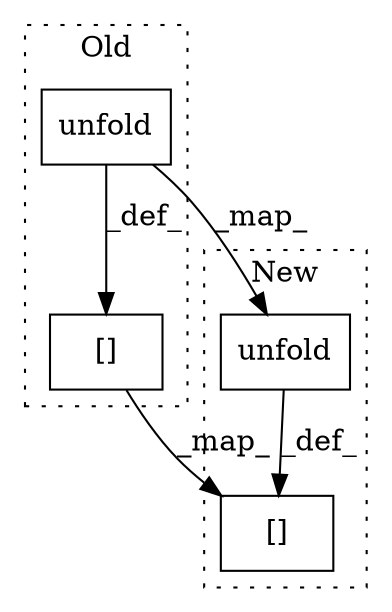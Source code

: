 digraph G {
subgraph cluster0 {
1 [label="unfold" a="32" s="4259,4272" l="7,1" shape="box"];
3 [label="[]" a="2" s="4525,4540" l="11,1" shape="box"];
label = "Old";
style="dotted";
}
subgraph cluster1 {
2 [label="unfold" a="32" s="4268,4281" l="7,1" shape="box"];
4 [label="[]" a="2" s="4550,4565" l="11,1" shape="box"];
label = "New";
style="dotted";
}
1 -> 2 [label="_map_"];
1 -> 3 [label="_def_"];
2 -> 4 [label="_def_"];
3 -> 4 [label="_map_"];
}
